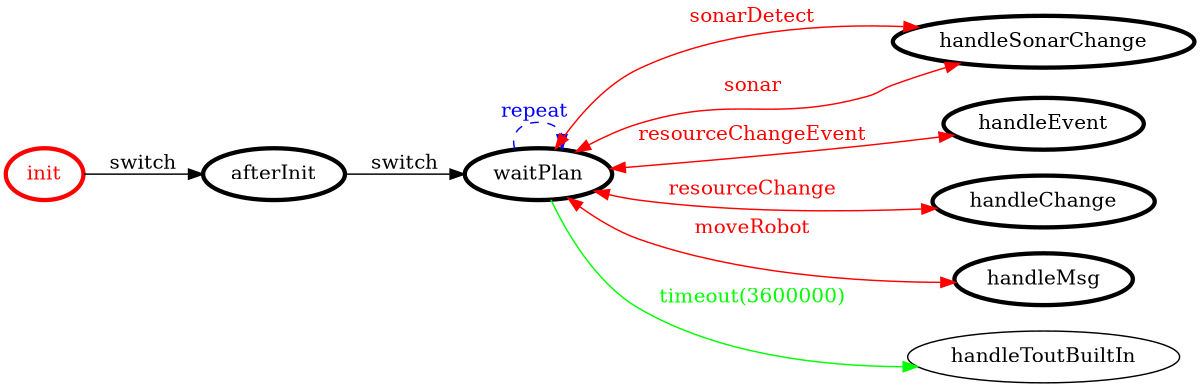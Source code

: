 /*
*
* A GraphViz DOT FSM description 
* Please use a GraphViz visualizer (like http://www.webgraphviz.com)
*  
*/

digraph finite_state_machine {
	rankdir=LR
	size="8,5"
	
	init [ color = red ][ fontcolor = red ][ penwidth = 3 ]
	waitPlan [ color = black ][ fontcolor = black ][ penwidth = 3 ]
	handleSonarChange [ color = black ][ fontcolor = black ][ penwidth = 3 ]
	handleEvent [ color = black ][ fontcolor = black ][ penwidth = 3 ]
	handleChange [ color = black ][ fontcolor = black ][ penwidth = 3 ]
	afterInit [ color = black ][ fontcolor = black ][ penwidth = 3 ]
	handleMsg [ color = black ][ fontcolor = black ][ penwidth = 3 ]
	
	waitPlan -> handleSonarChange [ label = "sonarDetect" ][ color = red ][ fontcolor = red ][ dir = both ]
	init -> afterInit [ label = "switch" ][ color = black ][ fontcolor = black ]
	afterInit -> waitPlan [ label = "switch" ][ color = black ][ fontcolor = black ]
	waitPlan -> handleToutBuiltIn [ label = "timeout(3600000)" ][ color = green ][ fontcolor = green ]
	waitPlan -> handleEvent [ label = "resourceChangeEvent" ][ color = red ][ fontcolor = red ][ dir = both ]
	waitPlan -> handleChange [ label = "resourceChange" ][ color = red ][ fontcolor = red ][ dir = both ]
	waitPlan -> handleSonarChange [ label = "sonar" ][ color = red ][ fontcolor = red ][ dir = both ]
	waitPlan -> waitPlan [ label = "repeat "][ style = dashed ][ color = blue ][ fontcolor = blue ]
	waitPlan -> handleMsg [ label = "moveRobot" ][ color = red ][ fontcolor = red ][ dir = both ]
}
